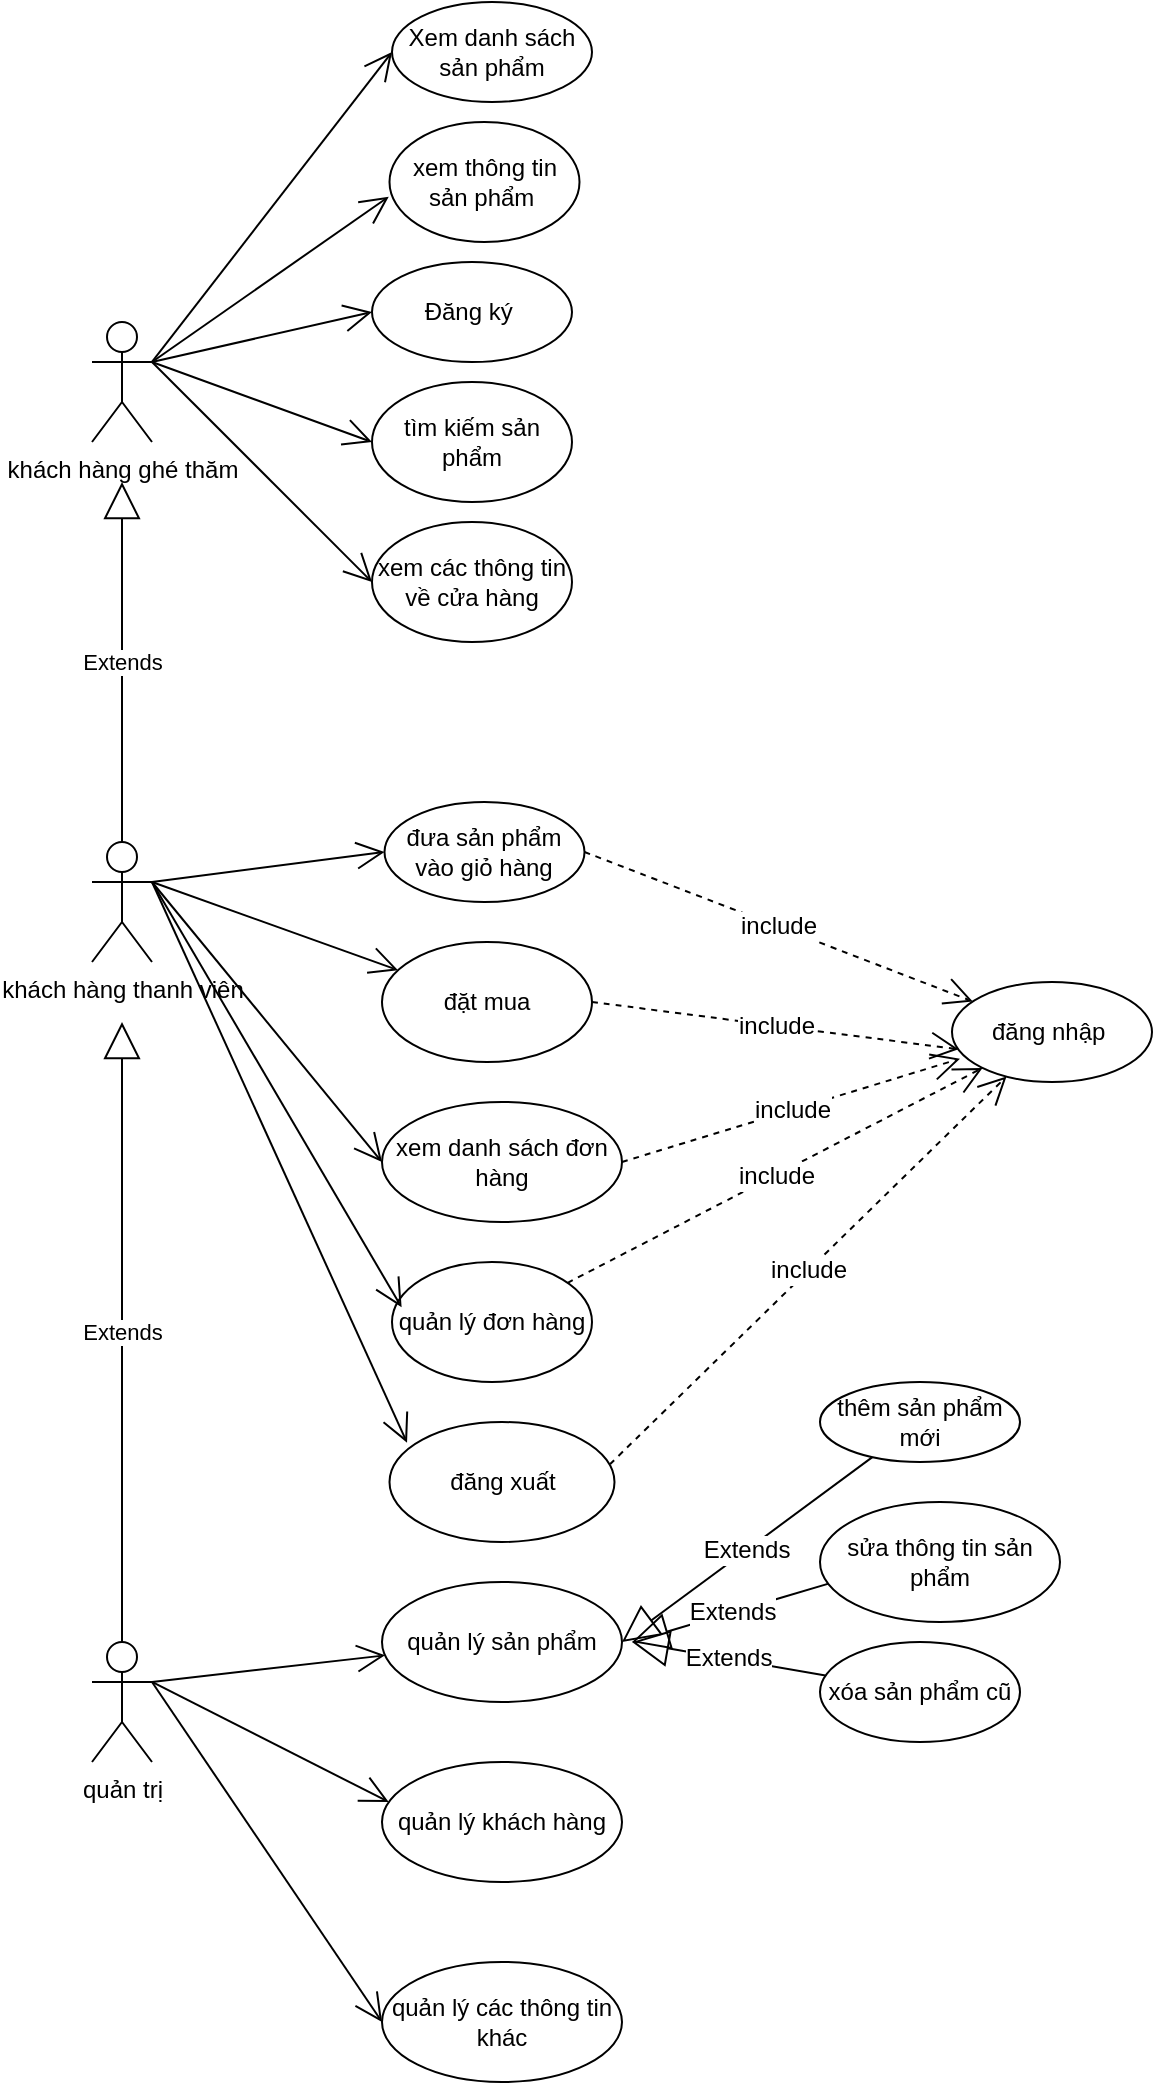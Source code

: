 <mxfile version="22.1.5" type="device">
  <diagram name="Trang-1" id="3mj9iAgLHAkFBtPn10Xa">
    <mxGraphModel dx="840" dy="530" grid="1" gridSize="10" guides="1" tooltips="1" connect="1" arrows="1" fold="1" page="1" pageScale="1" pageWidth="827" pageHeight="1169" math="0" shadow="0">
      <root>
        <mxCell id="0" />
        <mxCell id="1" parent="0" />
        <mxCell id="R3bUp2duEtgIBU9qCbyG-1" value="khách hàng thanh viên" style="shape=umlActor;verticalLabelPosition=bottom;verticalAlign=top;html=1;outlineConnect=0;" parent="1" vertex="1">
          <mxGeometry x="60" y="430" width="30" height="60" as="geometry" />
        </mxCell>
        <mxCell id="R3bUp2duEtgIBU9qCbyG-2" value="quản trị" style="shape=umlActor;verticalLabelPosition=bottom;verticalAlign=top;html=1;outlineConnect=0;" parent="1" vertex="1">
          <mxGeometry x="60" y="830" width="30" height="60" as="geometry" />
        </mxCell>
        <mxCell id="R3bUp2duEtgIBU9qCbyG-3" value="khách hàng ghé thăm" style="shape=umlActor;verticalLabelPosition=bottom;verticalAlign=top;html=1;outlineConnect=0;" parent="1" vertex="1">
          <mxGeometry x="60" y="170" width="30" height="60" as="geometry" />
        </mxCell>
        <mxCell id="rC-4cAjCythS4KVUvqbT-2" value="Xem danh sách sản phẩm" style="ellipse;whiteSpace=wrap;html=1;" parent="1" vertex="1">
          <mxGeometry x="210" y="10" width="100" height="50" as="geometry" />
        </mxCell>
        <mxCell id="rC-4cAjCythS4KVUvqbT-3" value="xem thông tin sản phẩm&amp;nbsp;" style="ellipse;whiteSpace=wrap;html=1;" parent="1" vertex="1">
          <mxGeometry x="208.75" y="70" width="95" height="60" as="geometry" />
        </mxCell>
        <mxCell id="rC-4cAjCythS4KVUvqbT-4" value="Đăng ký&amp;nbsp;" style="ellipse;whiteSpace=wrap;html=1;" parent="1" vertex="1">
          <mxGeometry x="200" y="140" width="100" height="50" as="geometry" />
        </mxCell>
        <mxCell id="rC-4cAjCythS4KVUvqbT-5" value="đăng nhập&amp;nbsp;" style="ellipse;whiteSpace=wrap;html=1;" parent="1" vertex="1">
          <mxGeometry x="490" y="500" width="100" height="50" as="geometry" />
        </mxCell>
        <mxCell id="rC-4cAjCythS4KVUvqbT-6" value="đưa sản phẩm vào giỏ hàng" style="ellipse;whiteSpace=wrap;html=1;" parent="1" vertex="1">
          <mxGeometry x="206.25" y="410" width="100" height="50" as="geometry" />
        </mxCell>
        <mxCell id="rC-4cAjCythS4KVUvqbT-7" value="xem các thông tin về cửa hàng" style="ellipse;whiteSpace=wrap;html=1;" parent="1" vertex="1">
          <mxGeometry x="200" y="270" width="100" height="60" as="geometry" />
        </mxCell>
        <mxCell id="rC-4cAjCythS4KVUvqbT-8" value="đặt mua" style="ellipse;whiteSpace=wrap;html=1;" parent="1" vertex="1">
          <mxGeometry x="205" y="480" width="105" height="60" as="geometry" />
        </mxCell>
        <mxCell id="rC-4cAjCythS4KVUvqbT-10" value="xem danh sách đơn hàng" style="ellipse;whiteSpace=wrap;html=1;" parent="1" vertex="1">
          <mxGeometry x="205" y="560" width="120" height="60" as="geometry" />
        </mxCell>
        <mxCell id="rC-4cAjCythS4KVUvqbT-11" value="quản lý đơn hàng" style="ellipse;whiteSpace=wrap;html=1;" parent="1" vertex="1">
          <mxGeometry x="210" y="640" width="100" height="60" as="geometry" />
        </mxCell>
        <mxCell id="rC-4cAjCythS4KVUvqbT-12" value="quản lý sản phẩm" style="ellipse;whiteSpace=wrap;html=1;" parent="1" vertex="1">
          <mxGeometry x="205" y="800" width="120" height="60" as="geometry" />
        </mxCell>
        <mxCell id="rC-4cAjCythS4KVUvqbT-13" value="quản lý khách hàng" style="ellipse;whiteSpace=wrap;html=1;" parent="1" vertex="1">
          <mxGeometry x="205" y="890" width="120" height="60" as="geometry" />
        </mxCell>
        <mxCell id="rC-4cAjCythS4KVUvqbT-14" value="quản lý các thông tin khác" style="ellipse;whiteSpace=wrap;html=1;" parent="1" vertex="1">
          <mxGeometry x="205" y="990" width="120" height="60" as="geometry" />
        </mxCell>
        <mxCell id="rC-4cAjCythS4KVUvqbT-20" value="Extends" style="endArrow=block;endSize=16;endFill=0;html=1;rounded=0;" parent="1" source="R3bUp2duEtgIBU9qCbyG-1" edge="1">
          <mxGeometry width="160" relative="1" as="geometry">
            <mxPoint x="20" y="620" as="sourcePoint" />
            <mxPoint x="75" y="250" as="targetPoint" />
          </mxGeometry>
        </mxCell>
        <mxCell id="rC-4cAjCythS4KVUvqbT-21" value="Extends" style="endArrow=block;endSize=16;endFill=0;html=1;rounded=0;exitX=0.5;exitY=0;exitDx=0;exitDy=0;exitPerimeter=0;" parent="1" source="R3bUp2duEtgIBU9qCbyG-2" edge="1">
          <mxGeometry width="160" relative="1" as="geometry">
            <mxPoint x="10" y="720" as="sourcePoint" />
            <mxPoint x="75" y="520" as="targetPoint" />
          </mxGeometry>
        </mxCell>
        <mxCell id="rC-4cAjCythS4KVUvqbT-22" value="tìm kiếm sản phẩm" style="ellipse;whiteSpace=wrap;html=1;" parent="1" vertex="1">
          <mxGeometry x="200" y="200" width="100" height="60" as="geometry" />
        </mxCell>
        <mxCell id="rC-4cAjCythS4KVUvqbT-23" value="" style="endArrow=open;endFill=1;endSize=12;html=1;rounded=0;entryX=0;entryY=0.5;entryDx=0;entryDy=0;" parent="1" target="rC-4cAjCythS4KVUvqbT-14" edge="1">
          <mxGeometry width="160" relative="1" as="geometry">
            <mxPoint x="90" y="850" as="sourcePoint" />
            <mxPoint x="180" y="1010" as="targetPoint" />
          </mxGeometry>
        </mxCell>
        <mxCell id="rC-4cAjCythS4KVUvqbT-24" value="" style="endArrow=open;endFill=1;endSize=12;html=1;rounded=0;entryX=0;entryY=0.5;entryDx=0;entryDy=0;" parent="1" target="rC-4cAjCythS4KVUvqbT-10" edge="1">
          <mxGeometry width="160" relative="1" as="geometry">
            <mxPoint x="90" y="450" as="sourcePoint" />
            <mxPoint x="210" y="550" as="targetPoint" />
          </mxGeometry>
        </mxCell>
        <mxCell id="rC-4cAjCythS4KVUvqbT-25" value="" style="endArrow=open;endFill=1;endSize=12;html=1;rounded=0;entryX=0.048;entryY=0.378;entryDx=0;entryDy=0;entryPerimeter=0;exitX=1;exitY=0.333;exitDx=0;exitDy=0;exitPerimeter=0;" parent="1" source="R3bUp2duEtgIBU9qCbyG-1" target="rC-4cAjCythS4KVUvqbT-11" edge="1">
          <mxGeometry width="160" relative="1" as="geometry">
            <mxPoint x="90" y="470" as="sourcePoint" />
            <mxPoint x="230" y="464.5" as="targetPoint" />
          </mxGeometry>
        </mxCell>
        <mxCell id="rC-4cAjCythS4KVUvqbT-26" value="" style="endArrow=open;endFill=1;endSize=12;html=1;rounded=0;" parent="1" target="rC-4cAjCythS4KVUvqbT-12" edge="1">
          <mxGeometry width="160" relative="1" as="geometry">
            <mxPoint x="90" y="850" as="sourcePoint" />
            <mxPoint x="250" y="850" as="targetPoint" />
          </mxGeometry>
        </mxCell>
        <mxCell id="rC-4cAjCythS4KVUvqbT-27" value="" style="endArrow=open;endFill=1;endSize=12;html=1;rounded=0;entryX=0.028;entryY=0.333;entryDx=0;entryDy=0;entryPerimeter=0;exitX=1;exitY=0.333;exitDx=0;exitDy=0;exitPerimeter=0;" parent="1" source="R3bUp2duEtgIBU9qCbyG-2" target="rC-4cAjCythS4KVUvqbT-13" edge="1">
          <mxGeometry width="160" relative="1" as="geometry">
            <mxPoint x="70" y="860" as="sourcePoint" />
            <mxPoint x="230" y="860" as="targetPoint" />
          </mxGeometry>
        </mxCell>
        <mxCell id="rC-4cAjCythS4KVUvqbT-28" value="" style="endArrow=open;endFill=1;endSize=12;html=1;rounded=0;" parent="1" target="rC-4cAjCythS4KVUvqbT-8" edge="1">
          <mxGeometry width="160" relative="1" as="geometry">
            <mxPoint x="90" y="450" as="sourcePoint" />
            <mxPoint x="600" y="450" as="targetPoint" />
          </mxGeometry>
        </mxCell>
        <mxCell id="rC-4cAjCythS4KVUvqbT-30" value="" style="endArrow=open;endFill=1;endSize=12;html=1;rounded=0;exitX=1;exitY=0.333;exitDx=0;exitDy=0;exitPerimeter=0;entryX=0;entryY=0.5;entryDx=0;entryDy=0;" parent="1" source="R3bUp2duEtgIBU9qCbyG-3" target="rC-4cAjCythS4KVUvqbT-2" edge="1">
          <mxGeometry width="160" relative="1" as="geometry">
            <mxPoint x="20" y="110" as="sourcePoint" />
            <mxPoint x="180" y="110" as="targetPoint" />
          </mxGeometry>
        </mxCell>
        <mxCell id="rC-4cAjCythS4KVUvqbT-31" value="" style="endArrow=open;endFill=1;endSize=12;html=1;rounded=0;entryX=0;entryY=0.5;entryDx=0;entryDy=0;" parent="1" edge="1" target="rC-4cAjCythS4KVUvqbT-6">
          <mxGeometry width="160" relative="1" as="geometry">
            <mxPoint x="90" y="450" as="sourcePoint" />
            <mxPoint x="208.75" y="430" as="targetPoint" />
          </mxGeometry>
        </mxCell>
        <mxCell id="rC-4cAjCythS4KVUvqbT-32" value="" style="endArrow=open;endFill=1;endSize=12;html=1;rounded=0;entryX=0;entryY=0.5;entryDx=0;entryDy=0;" parent="1" target="rC-4cAjCythS4KVUvqbT-22" edge="1">
          <mxGeometry width="160" relative="1" as="geometry">
            <mxPoint x="90" y="190" as="sourcePoint" />
            <mxPoint x="240" y="190" as="targetPoint" />
          </mxGeometry>
        </mxCell>
        <mxCell id="rC-4cAjCythS4KVUvqbT-33" value="" style="endArrow=open;endFill=1;endSize=12;html=1;rounded=0;entryX=0;entryY=0.5;entryDx=0;entryDy=0;" parent="1" target="rC-4cAjCythS4KVUvqbT-4" edge="1">
          <mxGeometry width="160" relative="1" as="geometry">
            <mxPoint x="90" y="190" as="sourcePoint" />
            <mxPoint x="250" y="190" as="targetPoint" />
          </mxGeometry>
        </mxCell>
        <mxCell id="rC-4cAjCythS4KVUvqbT-34" value="" style="endArrow=open;endFill=1;endSize=12;html=1;rounded=0;entryX=-0.004;entryY=0.622;entryDx=0;entryDy=0;entryPerimeter=0;" parent="1" target="rC-4cAjCythS4KVUvqbT-3" edge="1">
          <mxGeometry width="160" relative="1" as="geometry">
            <mxPoint x="90" y="190" as="sourcePoint" />
            <mxPoint x="250" y="190" as="targetPoint" />
          </mxGeometry>
        </mxCell>
        <mxCell id="rC-4cAjCythS4KVUvqbT-35" value="" style="endArrow=open;endFill=1;endSize=12;html=1;rounded=0;entryX=0;entryY=0.5;entryDx=0;entryDy=0;" parent="1" target="rC-4cAjCythS4KVUvqbT-7" edge="1">
          <mxGeometry width="160" relative="1" as="geometry">
            <mxPoint x="90" y="190" as="sourcePoint" />
            <mxPoint x="290" y="410" as="targetPoint" />
          </mxGeometry>
        </mxCell>
        <mxCell id="yJhOZOBaIVbfv6JH8Lfo-1" value="đăng xuất" style="ellipse;whiteSpace=wrap;html=1;" parent="1" vertex="1">
          <mxGeometry x="208.75" y="720" width="112.5" height="60" as="geometry" />
        </mxCell>
        <mxCell id="yJhOZOBaIVbfv6JH8Lfo-3" value="" style="endArrow=open;endFill=1;endSize=12;html=1;rounded=0;entryX=0.078;entryY=0.172;entryDx=0;entryDy=0;entryPerimeter=0;" parent="1" target="yJhOZOBaIVbfv6JH8Lfo-1" edge="1">
          <mxGeometry width="160" relative="1" as="geometry">
            <mxPoint x="90" y="450" as="sourcePoint" />
            <mxPoint x="200" y="701" as="targetPoint" />
          </mxGeometry>
        </mxCell>
        <mxCell id="CIeSuLHqOpDva9bgt6tL-1" value="Extends" style="endArrow=block;endSize=16;endFill=0;html=1;rounded=0;fontSize=12;curved=1;entryX=1;entryY=0.5;entryDx=0;entryDy=0;" parent="1" source="CIeSuLHqOpDva9bgt6tL-7" target="rC-4cAjCythS4KVUvqbT-12" edge="1">
          <mxGeometry x="0.0" width="160" relative="1" as="geometry">
            <mxPoint x="440" y="780" as="sourcePoint" />
            <mxPoint x="420" y="1070" as="targetPoint" />
            <mxPoint as="offset" />
          </mxGeometry>
        </mxCell>
        <mxCell id="CIeSuLHqOpDva9bgt6tL-2" value="Extends" style="endArrow=block;endSize=16;endFill=0;html=1;rounded=0;fontSize=12;curved=1;exitX=0.05;exitY=0.672;exitDx=0;exitDy=0;exitPerimeter=0;" parent="1" source="CIeSuLHqOpDva9bgt6tL-8" edge="1">
          <mxGeometry width="160" relative="1" as="geometry">
            <mxPoint x="440" y="880" as="sourcePoint" />
            <mxPoint x="330" y="830" as="targetPoint" />
          </mxGeometry>
        </mxCell>
        <mxCell id="CIeSuLHqOpDva9bgt6tL-3" value="Extends" style="endArrow=block;endSize=16;endFill=0;html=1;rounded=0;fontSize=12;curved=1;" parent="1" source="CIeSuLHqOpDva9bgt6tL-9" edge="1">
          <mxGeometry width="160" relative="1" as="geometry">
            <mxPoint x="400" y="940" as="sourcePoint" />
            <mxPoint x="330" y="830" as="targetPoint" />
          </mxGeometry>
        </mxCell>
        <mxCell id="CIeSuLHqOpDva9bgt6tL-7" value="thêm sản phẩm mới" style="ellipse;whiteSpace=wrap;html=1;" parent="1" vertex="1">
          <mxGeometry x="424" y="700" width="100" height="40" as="geometry" />
        </mxCell>
        <mxCell id="CIeSuLHqOpDva9bgt6tL-8" value="sửa thông tin sản phẩm" style="ellipse;whiteSpace=wrap;html=1;" parent="1" vertex="1">
          <mxGeometry x="424" y="760" width="120" height="60" as="geometry" />
        </mxCell>
        <mxCell id="CIeSuLHqOpDva9bgt6tL-9" value="xóa sản phẩm cũ" style="ellipse;whiteSpace=wrap;html=1;" parent="1" vertex="1">
          <mxGeometry x="424" y="830" width="100" height="50" as="geometry" />
        </mxCell>
        <mxCell id="CIeSuLHqOpDva9bgt6tL-10" value="include" style="endArrow=open;endSize=12;dashed=1;html=1;rounded=0;fontSize=12;curved=1;exitX=1;exitY=0.5;exitDx=0;exitDy=0;entryX=0.033;entryY=0.673;entryDx=0;entryDy=0;entryPerimeter=0;" parent="1" source="rC-4cAjCythS4KVUvqbT-8" target="rC-4cAjCythS4KVUvqbT-5" edge="1">
          <mxGeometry width="160" relative="1" as="geometry">
            <mxPoint x="400" y="650" as="sourcePoint" />
            <mxPoint x="560" y="650" as="targetPoint" />
          </mxGeometry>
        </mxCell>
        <mxCell id="CIeSuLHqOpDva9bgt6tL-11" value="include" style="endArrow=open;endSize=12;dashed=1;html=1;rounded=0;fontSize=12;curved=1;" parent="1" source="rC-4cAjCythS4KVUvqbT-11" target="rC-4cAjCythS4KVUvqbT-5" edge="1">
          <mxGeometry width="160" relative="1" as="geometry">
            <mxPoint x="490" y="660" as="sourcePoint" />
            <mxPoint x="678" y="714" as="targetPoint" />
          </mxGeometry>
        </mxCell>
        <mxCell id="CIeSuLHqOpDva9bgt6tL-12" value="include" style="endArrow=open;endSize=12;dashed=1;html=1;rounded=0;fontSize=12;curved=1;exitX=1;exitY=0.5;exitDx=0;exitDy=0;entryX=0.04;entryY=0.767;entryDx=0;entryDy=0;entryPerimeter=0;" parent="1" source="rC-4cAjCythS4KVUvqbT-10" target="rC-4cAjCythS4KVUvqbT-5" edge="1">
          <mxGeometry width="160" relative="1" as="geometry">
            <mxPoint x="410" y="670" as="sourcePoint" />
            <mxPoint x="598" y="724" as="targetPoint" />
          </mxGeometry>
        </mxCell>
        <mxCell id="CIeSuLHqOpDva9bgt6tL-13" value="include" style="endArrow=open;endSize=12;dashed=1;html=1;rounded=0;fontSize=12;curved=1;exitX=0.981;exitY=0.35;exitDx=0;exitDy=0;exitPerimeter=0;" parent="1" source="yJhOZOBaIVbfv6JH8Lfo-1" target="rC-4cAjCythS4KVUvqbT-5" edge="1">
          <mxGeometry width="160" relative="1" as="geometry">
            <mxPoint x="410" y="700" as="sourcePoint" />
            <mxPoint x="598" y="754" as="targetPoint" />
          </mxGeometry>
        </mxCell>
        <mxCell id="Da4nuJjK01jEVWCrP71t-1" value="include" style="endArrow=open;endSize=12;dashed=1;html=1;rounded=0;fontSize=12;curved=1;exitX=1;exitY=0.5;exitDx=0;exitDy=0;" edge="1" parent="1" source="rC-4cAjCythS4KVUvqbT-6" target="rC-4cAjCythS4KVUvqbT-5">
          <mxGeometry width="160" relative="1" as="geometry">
            <mxPoint x="470" y="430" as="sourcePoint" />
            <mxPoint x="648" y="464" as="targetPoint" />
          </mxGeometry>
        </mxCell>
      </root>
    </mxGraphModel>
  </diagram>
</mxfile>
